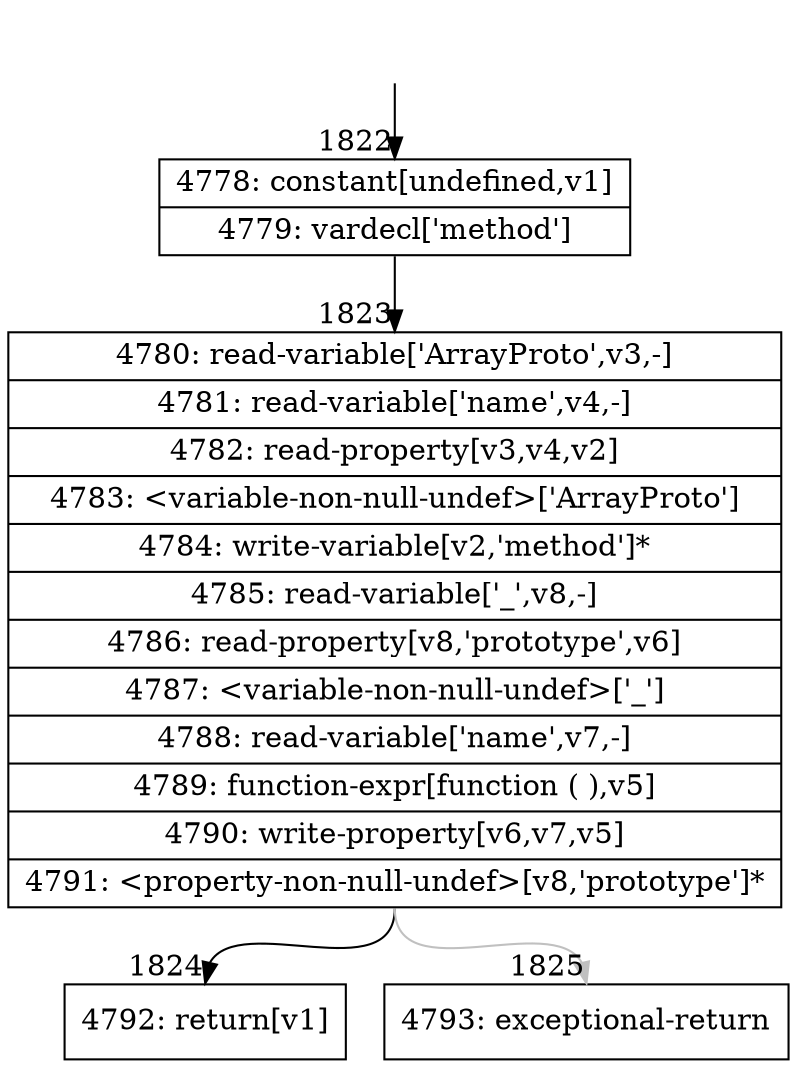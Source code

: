 digraph {
rankdir="TD"
BB_entry161[shape=none,label=""];
BB_entry161 -> BB1822 [tailport=s, headport=n, headlabel="    1822"]
BB1822 [shape=record label="{4778: constant[undefined,v1]|4779: vardecl['method']}" ] 
BB1822 -> BB1823 [tailport=s, headport=n, headlabel="      1823"]
BB1823 [shape=record label="{4780: read-variable['ArrayProto',v3,-]|4781: read-variable['name',v4,-]|4782: read-property[v3,v4,v2]|4783: \<variable-non-null-undef\>['ArrayProto']|4784: write-variable[v2,'method']*|4785: read-variable['_',v8,-]|4786: read-property[v8,'prototype',v6]|4787: \<variable-non-null-undef\>['_']|4788: read-variable['name',v7,-]|4789: function-expr[function ( ),v5]|4790: write-property[v6,v7,v5]|4791: \<property-non-null-undef\>[v8,'prototype']*}" ] 
BB1823 -> BB1824 [tailport=s, headport=n, headlabel="      1824"]
BB1823 -> BB1825 [tailport=s, headport=n, color=gray, headlabel="      1825"]
BB1824 [shape=record label="{4792: return[v1]}" ] 
BB1825 [shape=record label="{4793: exceptional-return}" ] 
//#$~ 1511
}
